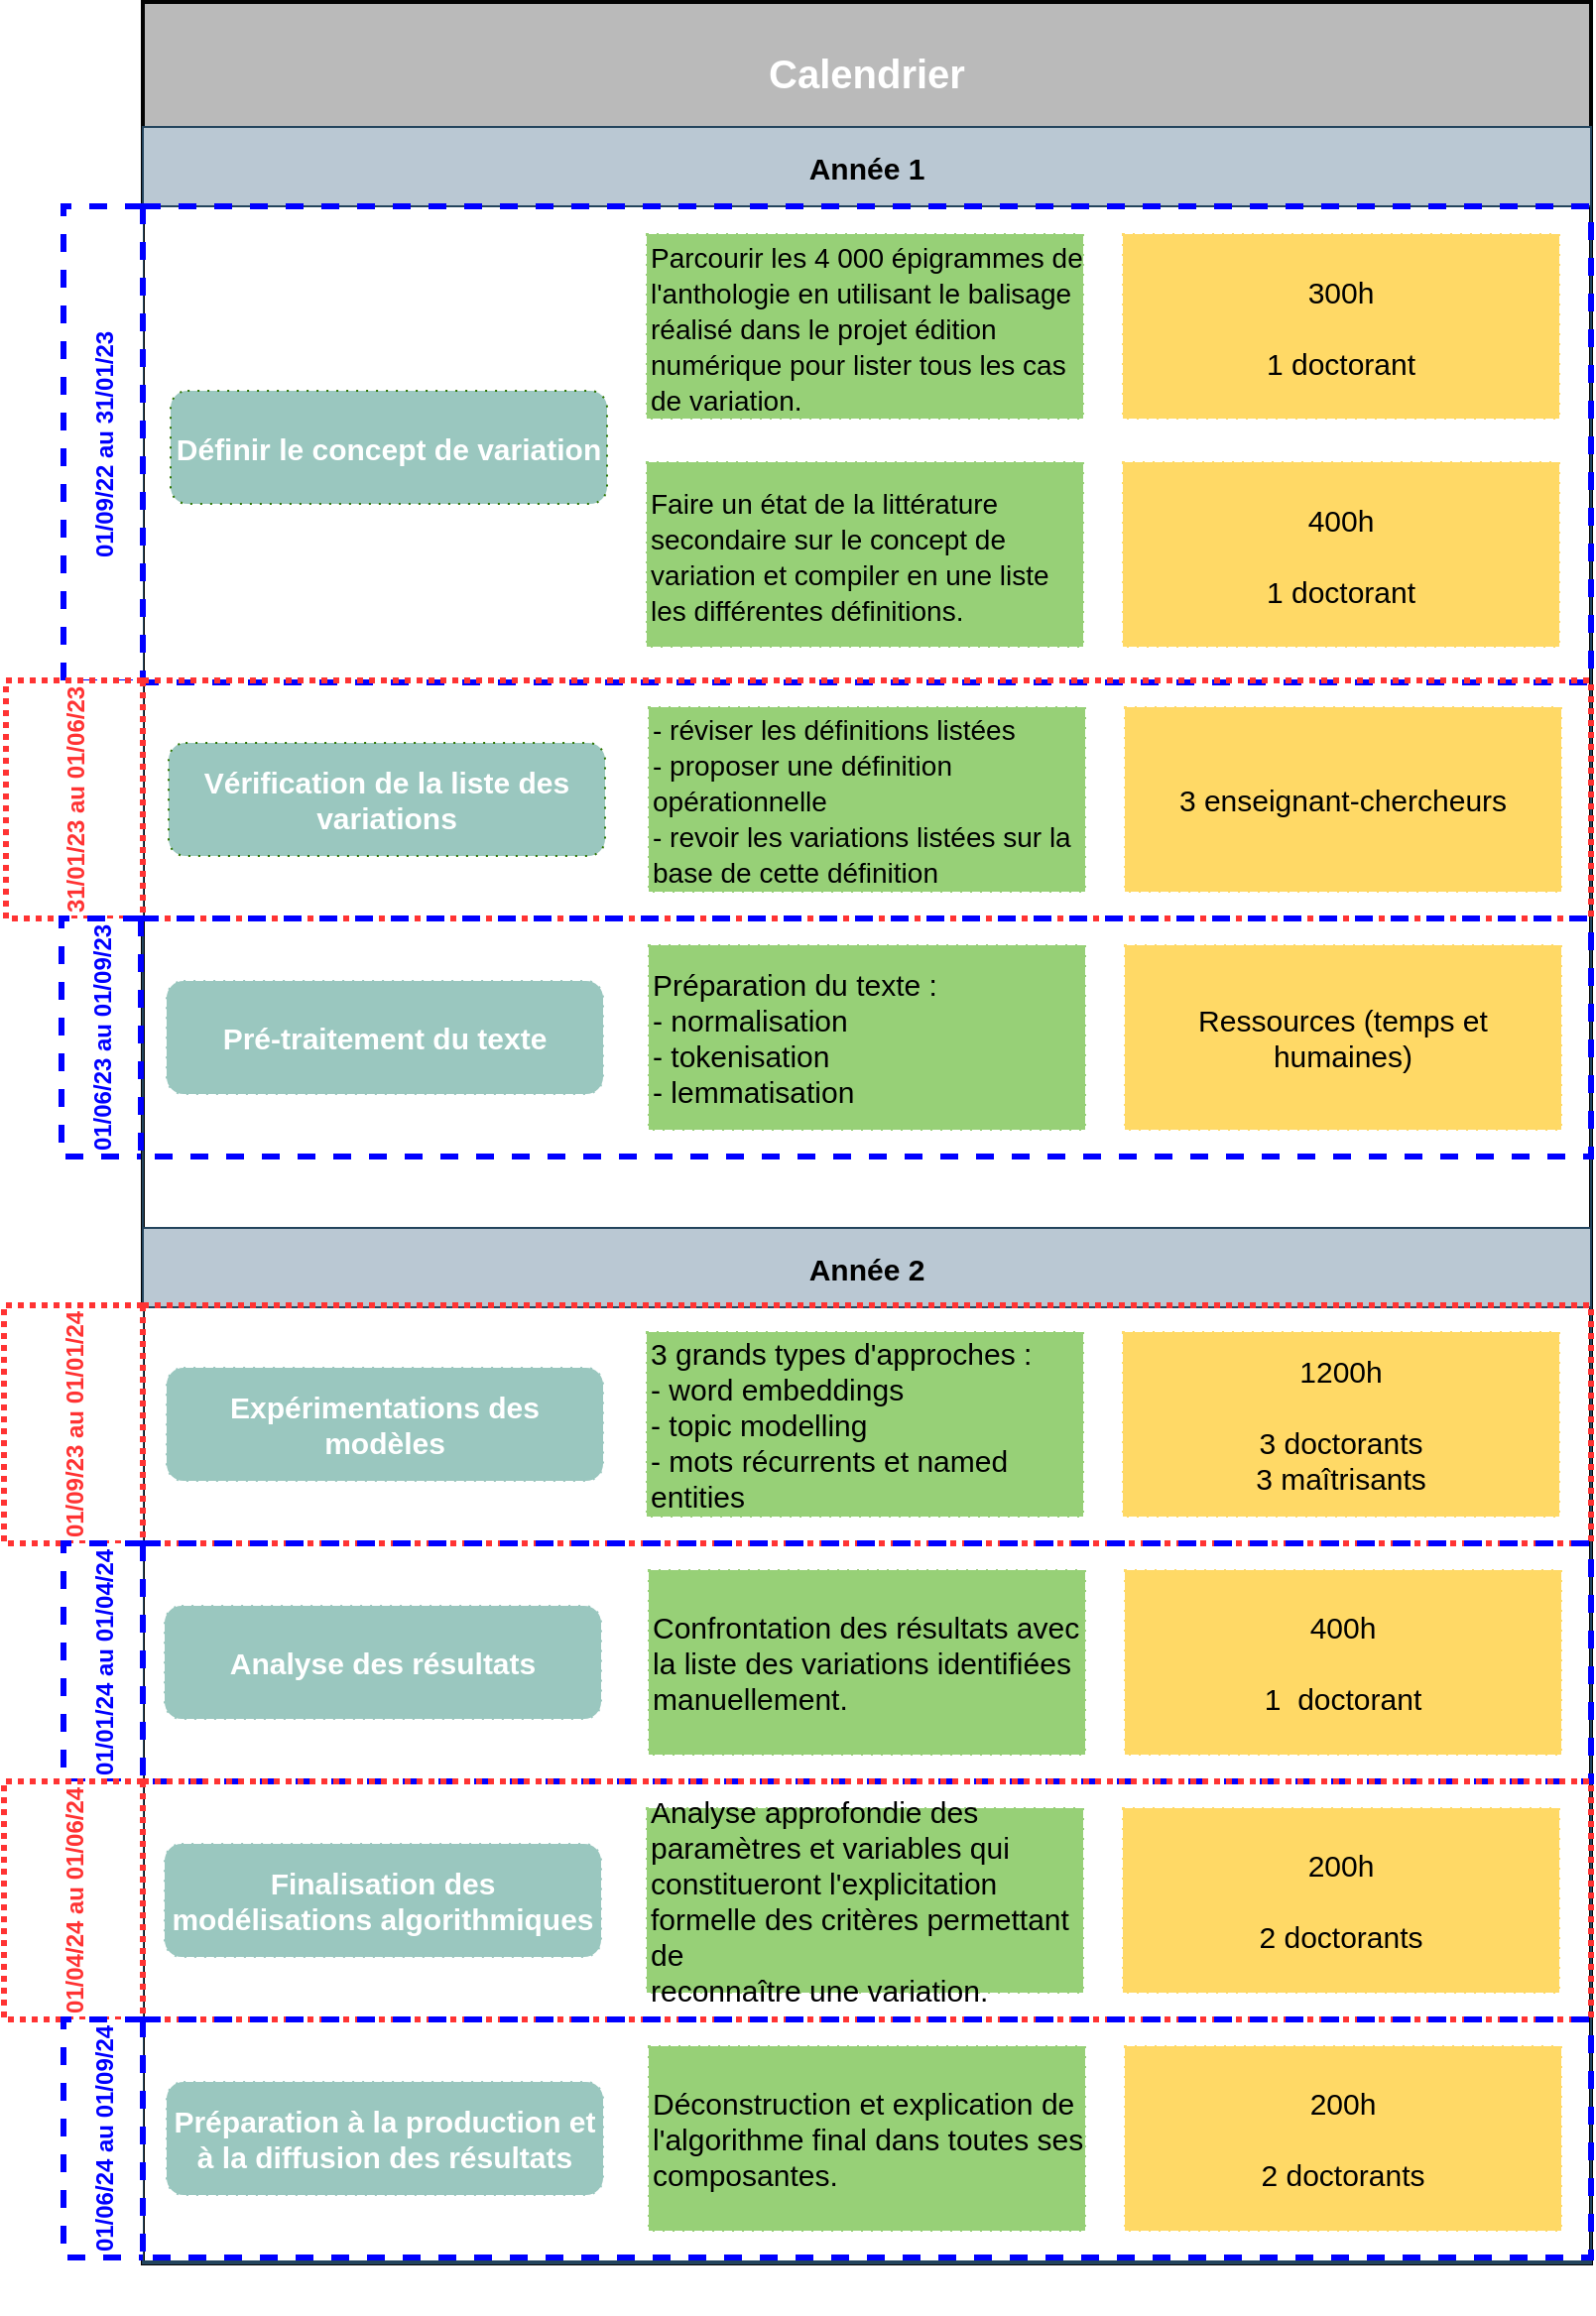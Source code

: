 <mxfile version="16.2.7" type="github">
  <diagram id="67H3rBDdoItOkYTrAJD3" name="Page-1">
    <mxGraphModel dx="1350" dy="793" grid="1" gridSize="10" guides="1" tooltips="1" connect="1" arrows="1" fold="1" page="1" pageScale="1" pageWidth="827" pageHeight="1169" math="0" shadow="0">
      <root>
        <mxCell id="0" />
        <mxCell id="1" parent="0" />
        <mxCell id="vdsjULqOPzu0NttrxO3h-123" value="Calendrier" style="swimlane;startSize=69;fillColor=#BABABA;strokeColor=#030303;fontSize=20;gradientColor=none;strokeWidth=2;fontColor=#FFFFFF;" parent="1" vertex="1">
          <mxGeometry x="80" y="1" width="730" height="1140" as="geometry" />
        </mxCell>
        <mxCell id="vdsjULqOPzu0NttrxO3h-125" value="Année 1" style="swimlane;startSize=40;fillColor=#bac8d3;strokeColor=#23445d;fontSize=15;" parent="vdsjULqOPzu0NttrxO3h-123" vertex="1">
          <mxGeometry y="63" width="730" height="1077" as="geometry" />
        </mxCell>
        <mxCell id="vdsjULqOPzu0NttrxO3h-128" value="01/09/22 au 31/01/23" style="swimlane;horizontal=0;dashed=1;startSize=40;fontSize=12;strokeWidth=3;strokeColor=#0000FF;fontColor=#0000FF;" parent="vdsjULqOPzu0NttrxO3h-125" vertex="1">
          <mxGeometry x="-40" y="40" width="770" height="240" as="geometry" />
        </mxCell>
        <mxCell id="vdsjULqOPzu0NttrxO3h-232" value="" style="edgeStyle=orthogonalEdgeStyle;rounded=0;orthogonalLoop=1;jettySize=auto;html=1;fontFamily=Garamond;fontSize=17;fontColor=#000000;endSize=6;strokeColor=#FFA500;strokeWidth=3;startArrow=none;" parent="vdsjULqOPzu0NttrxO3h-128" edge="1">
          <mxGeometry relative="1" as="geometry">
            <mxPoint x="380" y="139" as="sourcePoint" />
            <mxPoint x="380" y="139" as="targetPoint" />
          </mxGeometry>
        </mxCell>
        <mxCell id="DbvygXqyl95GO3MPpOMc-48" value="&lt;p&gt;&lt;b&gt;Définir le concept de variation&lt;/b&gt;&lt;/p&gt;" style="rounded=1;whiteSpace=wrap;html=1;dashed=1;fontSize=15;fillColor=#9AC7BF;strokeColor=#2D7600;dashPattern=1 4;align=center;sketch=0;fontColor=#ffffff;" parent="vdsjULqOPzu0NttrxO3h-128" vertex="1">
          <mxGeometry x="54" y="93" width="220" height="57" as="geometry" />
        </mxCell>
        <mxCell id="DbvygXqyl95GO3MPpOMc-69" value="&lt;div align=&quot;left&quot;&gt;&lt;font style=&quot;font-size: 14px&quot;&gt;Parcourir les 4 000 épigrammes de l&#39;anthologie en utilisant le balisage réalisé dans le projet édition numérique pour lister tous les cas de variation.&lt;/font&gt;&lt;/div&gt;" style="rounded=0;whiteSpace=wrap;html=1;dashed=1;fontSize=15;fillColor=#97D077;strokeColor=#97D077;dashPattern=1 4;gradientColor=none;align=left;sketch=0;" parent="vdsjULqOPzu0NttrxO3h-128" vertex="1">
          <mxGeometry x="294" y="14" width="220" height="93" as="geometry" />
        </mxCell>
        <mxCell id="DbvygXqyl95GO3MPpOMc-70" value="&lt;div&gt;300h&lt;/div&gt;&lt;div&gt;&lt;br&gt;&lt;/div&gt;&lt;div&gt;1 doctorant&lt;br&gt;&lt;/div&gt;" style="rounded=0;whiteSpace=wrap;html=1;dashed=1;fontSize=15;fillColor=#FFD966;strokeColor=#FFD966;dashPattern=1 4;gradientColor=none;align=center;sketch=0;" parent="vdsjULqOPzu0NttrxO3h-128" vertex="1">
          <mxGeometry x="534" y="14" width="220" height="93" as="geometry" />
        </mxCell>
        <mxCell id="DbvygXqyl95GO3MPpOMc-96" value="&lt;div align=&quot;left&quot;&gt;&lt;font style=&quot;font-size: 14px&quot;&gt;Faire un état de la littérature secondaire sur le concept de variation et compiler en une liste les différentes définitions.&lt;/font&gt;&lt;/div&gt;" style="rounded=0;whiteSpace=wrap;html=1;dashed=1;fontSize=15;fillColor=#97D077;strokeColor=#97D077;dashPattern=1 4;gradientColor=none;align=left;sketch=0;" parent="vdsjULqOPzu0NttrxO3h-128" vertex="1">
          <mxGeometry x="294" y="129" width="220" height="93" as="geometry" />
        </mxCell>
        <mxCell id="DbvygXqyl95GO3MPpOMc-97" value="&lt;div&gt;400h&lt;/div&gt;&lt;div&gt;&lt;br&gt;&lt;/div&gt;&lt;div&gt;1 doctorant&lt;br&gt;&lt;/div&gt;" style="rounded=0;whiteSpace=wrap;html=1;dashed=1;fontSize=15;fillColor=#FFD966;strokeColor=#FFD966;dashPattern=1 4;gradientColor=none;align=center;sketch=0;" parent="vdsjULqOPzu0NttrxO3h-128" vertex="1">
          <mxGeometry x="534" y="129" width="220" height="93" as="geometry" />
        </mxCell>
        <mxCell id="vdsjULqOPzu0NttrxO3h-126" value="Année 2" style="swimlane;startSize=40;fillColor=#bac8d3;strokeColor=#23445d;fontSize=15;rounded=0;sketch=0;" parent="vdsjULqOPzu0NttrxO3h-125" vertex="1">
          <mxGeometry y="555" width="730" height="521" as="geometry" />
        </mxCell>
        <mxCell id="DbvygXqyl95GO3MPpOMc-33" value="31/01/23 au 01/06/23" style="swimlane;horizontal=0;startSize=69;fontSize=12;strokeWidth=3;strokeColor=#FF3333;fontColor=#FF3333;dashed=1;dashPattern=1 1;" parent="1" vertex="1">
          <mxGeometry x="11" y="343" width="799" height="120" as="geometry" />
        </mxCell>
        <mxCell id="DbvygXqyl95GO3MPpOMc-35" value="" style="edgeStyle=orthogonalEdgeStyle;rounded=0;orthogonalLoop=1;jettySize=auto;html=1;fontFamily=Garamond;fontSize=17;fontColor=#000000;endSize=6;strokeColor=#FFA500;strokeWidth=3;startArrow=none;" parent="DbvygXqyl95GO3MPpOMc-33" edge="1">
          <mxGeometry relative="1" as="geometry">
            <mxPoint x="380" y="139" as="sourcePoint" />
            <mxPoint x="380" y="139" as="targetPoint" />
          </mxGeometry>
        </mxCell>
        <mxCell id="DbvygXqyl95GO3MPpOMc-78" value="&lt;div align=&quot;left&quot;&gt;&lt;font style=&quot;font-size: 14px&quot;&gt;- réviser les définitions listées&lt;/font&gt;&lt;br&gt;&lt;font style=&quot;font-size: 14px&quot;&gt;- proposer une définition opérationnelle &lt;/font&gt;&lt;br&gt;&lt;font style=&quot;font-size: 14px&quot;&gt;- revoir les variations listées sur la base de cette définition&lt;/font&gt;&lt;/div&gt;" style="rounded=0;whiteSpace=wrap;html=1;dashed=1;fontSize=15;fillColor=#97D077;strokeColor=#97D077;dashPattern=1 4;gradientColor=none;align=left;sketch=0;" parent="DbvygXqyl95GO3MPpOMc-33" vertex="1">
          <mxGeometry x="324" y="13.5" width="220" height="93" as="geometry" />
        </mxCell>
        <mxCell id="DbvygXqyl95GO3MPpOMc-79" value="3 enseignant-chercheurs" style="rounded=0;whiteSpace=wrap;html=1;dashed=1;fontSize=15;fillColor=#FFD966;strokeColor=#FFD966;dashPattern=1 4;gradientColor=none;align=center;sketch=0;" parent="DbvygXqyl95GO3MPpOMc-33" vertex="1">
          <mxGeometry x="564" y="13.5" width="220" height="93" as="geometry" />
        </mxCell>
        <mxCell id="mRUF3wgdBZY0MRr82wtg-2" value="&lt;b&gt;Vérification de la liste des variations&lt;/b&gt;" style="rounded=1;whiteSpace=wrap;html=1;dashed=1;fontSize=15;fillColor=#9AC7BF;strokeColor=#2D7600;dashPattern=1 4;align=center;sketch=0;fontColor=#ffffff;" parent="DbvygXqyl95GO3MPpOMc-33" vertex="1">
          <mxGeometry x="82" y="31.5" width="220" height="57" as="geometry" />
        </mxCell>
        <mxCell id="DbvygXqyl95GO3MPpOMc-39" value="01/06/23 au 01/09/23" style="swimlane;horizontal=0;dashed=1;startSize=40;fontSize=12;strokeWidth=3;strokeColor=#0000FF;fontColor=#0000FF;" parent="1" vertex="1">
          <mxGeometry x="39" y="463" width="771" height="120" as="geometry" />
        </mxCell>
        <mxCell id="DbvygXqyl95GO3MPpOMc-41" value="" style="edgeStyle=orthogonalEdgeStyle;rounded=0;orthogonalLoop=1;jettySize=auto;html=1;fontFamily=Garamond;fontSize=17;fontColor=#000000;endSize=6;strokeColor=#FFA500;strokeWidth=3;startArrow=none;" parent="DbvygXqyl95GO3MPpOMc-39" edge="1">
          <mxGeometry relative="1" as="geometry">
            <mxPoint x="380" y="139" as="sourcePoint" />
            <mxPoint x="380" y="139" as="targetPoint" />
          </mxGeometry>
        </mxCell>
        <mxCell id="DbvygXqyl95GO3MPpOMc-81" value="&lt;div align=&quot;left&quot;&gt;Préparation du texte :&lt;/div&gt;&lt;div align=&quot;left&quot;&gt;- normalisation&lt;/div&gt;&lt;div align=&quot;left&quot;&gt;- tokenisation&lt;/div&gt;&lt;div align=&quot;left&quot;&gt;- lemmatisation&lt;br&gt;&lt;/div&gt;" style="rounded=0;whiteSpace=wrap;html=1;dashed=1;fontSize=15;fillColor=#97D077;strokeColor=#97D077;dashPattern=1 4;gradientColor=none;align=left;sketch=0;" parent="DbvygXqyl95GO3MPpOMc-39" vertex="1">
          <mxGeometry x="296" y="13.5" width="220" height="93" as="geometry" />
        </mxCell>
        <mxCell id="DbvygXqyl95GO3MPpOMc-82" value="Ressources (temps et humaines)" style="rounded=0;whiteSpace=wrap;html=1;dashed=1;fontSize=15;fillColor=#FFD966;strokeColor=#FFD966;dashPattern=1 4;gradientColor=none;align=center;sketch=0;" parent="DbvygXqyl95GO3MPpOMc-39" vertex="1">
          <mxGeometry x="536" y="13.5" width="220" height="93" as="geometry" />
        </mxCell>
        <mxCell id="mRUF3wgdBZY0MRr82wtg-3" value="&lt;b&gt;Pré-traitement du texte&lt;/b&gt;" style="rounded=1;whiteSpace=wrap;html=1;dashed=1;fontSize=15;fillColor=#9AC7BF;strokeColor=#9AC7BF;dashPattern=1 4;align=center;sketch=0;fontColor=#ffffff;" parent="DbvygXqyl95GO3MPpOMc-39" vertex="1">
          <mxGeometry x="53" y="31.5" width="220" height="57" as="geometry" />
        </mxCell>
        <mxCell id="DbvygXqyl95GO3MPpOMc-45" value="01/09/23 au 01/01/24" style="swimlane;horizontal=0;dashed=1;startSize=70;fontSize=12;strokeWidth=3;strokeColor=#FF3333;fontColor=#FF3333;dashPattern=1 1;" parent="1" vertex="1">
          <mxGeometry x="10" y="658" width="800" height="120" as="geometry" />
        </mxCell>
        <mxCell id="DbvygXqyl95GO3MPpOMc-47" value="" style="edgeStyle=orthogonalEdgeStyle;rounded=0;orthogonalLoop=1;jettySize=auto;html=1;fontFamily=Garamond;fontSize=17;fontColor=#000000;endSize=6;strokeColor=#FFA500;strokeWidth=3;startArrow=none;" parent="DbvygXqyl95GO3MPpOMc-45" edge="1">
          <mxGeometry relative="1" as="geometry">
            <mxPoint x="380" y="139" as="sourcePoint" />
            <mxPoint x="380" y="139" as="targetPoint" />
          </mxGeometry>
        </mxCell>
        <mxCell id="DbvygXqyl95GO3MPpOMc-84" value="&lt;div align=&quot;left&quot;&gt;3 grands types d&#39;approches :&lt;br&gt;- word embeddings&lt;br&gt;- topic modelling&lt;br&gt;- mots récurrents et named entities&lt;/div&gt;" style="rounded=0;whiteSpace=wrap;html=1;dashed=1;fontSize=15;fillColor=#97D077;strokeColor=#97D077;dashPattern=1 4;gradientColor=none;align=left;sketch=0;" parent="DbvygXqyl95GO3MPpOMc-45" vertex="1">
          <mxGeometry x="324" y="13.5" width="220" height="93" as="geometry" />
        </mxCell>
        <mxCell id="DbvygXqyl95GO3MPpOMc-85" value="&lt;div&gt;1200h&lt;br&gt;&lt;/div&gt;&lt;div&gt;&lt;br&gt;&lt;/div&gt;&lt;div&gt;3 doctorants&lt;/div&gt;&lt;div&gt;3 maîtrisants&lt;br&gt;&lt;/div&gt;" style="rounded=0;whiteSpace=wrap;html=1;dashed=1;fontSize=15;fillColor=#FFD966;strokeColor=#FFD966;dashPattern=1 4;gradientColor=none;align=center;sketch=0;" parent="DbvygXqyl95GO3MPpOMc-45" vertex="1">
          <mxGeometry x="564" y="13.5" width="220" height="93" as="geometry" />
        </mxCell>
        <mxCell id="mRUF3wgdBZY0MRr82wtg-4" value="&lt;b&gt;Expérimentations des modèles&lt;/b&gt;" style="rounded=1;whiteSpace=wrap;html=1;dashed=1;fontSize=15;fillColor=#9AC7BF;strokeColor=#9AC7BF;dashPattern=1 4;align=center;sketch=0;fontColor=#ffffff;" parent="DbvygXqyl95GO3MPpOMc-45" vertex="1">
          <mxGeometry x="82" y="31.5" width="220" height="57" as="geometry" />
        </mxCell>
        <mxCell id="DbvygXqyl95GO3MPpOMc-51" value="01/01/24 au 01/04/24" style="swimlane;horizontal=0;dashed=1;startSize=40;fontSize=12;strokeWidth=3;strokeColor=#0000FF;fontColor=#0000FF;" parent="1" vertex="1">
          <mxGeometry x="40" y="778" width="770" height="120" as="geometry" />
        </mxCell>
        <mxCell id="DbvygXqyl95GO3MPpOMc-53" value="" style="edgeStyle=orthogonalEdgeStyle;rounded=0;orthogonalLoop=1;jettySize=auto;html=1;fontFamily=Garamond;fontSize=17;fontColor=#000000;endSize=6;strokeColor=#FFA500;strokeWidth=3;startArrow=none;" parent="DbvygXqyl95GO3MPpOMc-51" edge="1">
          <mxGeometry relative="1" as="geometry">
            <mxPoint x="380" y="139" as="sourcePoint" />
            <mxPoint x="380" y="139" as="targetPoint" />
          </mxGeometry>
        </mxCell>
        <mxCell id="DbvygXqyl95GO3MPpOMc-87" value="&lt;div align=&quot;left&quot;&gt;Confrontation des résultats avec la liste des variations identifiées manuellement.&lt;br&gt;&lt;/div&gt;" style="rounded=0;whiteSpace=wrap;html=1;dashed=1;fontSize=15;fillColor=#97D077;strokeColor=#97D077;dashPattern=1 4;gradientColor=none;align=left;sketch=0;" parent="DbvygXqyl95GO3MPpOMc-51" vertex="1">
          <mxGeometry x="295" y="13.5" width="220" height="93" as="geometry" />
        </mxCell>
        <mxCell id="DbvygXqyl95GO3MPpOMc-88" value="&lt;div&gt;400h&lt;/div&gt;&lt;div&gt;&lt;br&gt;&lt;/div&gt;&lt;div&gt;1&amp;nbsp; doctorant&lt;br&gt;&lt;/div&gt;" style="rounded=0;whiteSpace=wrap;html=1;dashed=1;fontSize=15;fillColor=#FFD966;strokeColor=#FFD966;dashPattern=1 4;gradientColor=none;align=center;sketch=0;" parent="DbvygXqyl95GO3MPpOMc-51" vertex="1">
          <mxGeometry x="535" y="13.5" width="220" height="93" as="geometry" />
        </mxCell>
        <mxCell id="mRUF3wgdBZY0MRr82wtg-5" value="&lt;b&gt;Analyse des résultats&lt;/b&gt;" style="rounded=1;whiteSpace=wrap;html=1;dashed=1;fontSize=15;fillColor=#9AC7BF;strokeColor=#9AC7BF;dashPattern=1 4;align=center;sketch=0;fontColor=#ffffff;" parent="DbvygXqyl95GO3MPpOMc-51" vertex="1">
          <mxGeometry x="51" y="31.5" width="220" height="57" as="geometry" />
        </mxCell>
        <mxCell id="DbvygXqyl95GO3MPpOMc-57" value="01/04/24 au 01/06/24" style="swimlane;horizontal=0;dashed=1;startSize=70;fontSize=12;strokeWidth=3;strokeColor=#FF3333;fontColor=#FF3333;dashPattern=1 1;" parent="1" vertex="1">
          <mxGeometry x="10" y="898" width="800" height="120" as="geometry" />
        </mxCell>
        <mxCell id="DbvygXqyl95GO3MPpOMc-59" value="" style="edgeStyle=orthogonalEdgeStyle;rounded=0;orthogonalLoop=1;jettySize=auto;html=1;fontFamily=Garamond;fontSize=17;fontColor=#000000;endSize=6;strokeColor=#FFA500;strokeWidth=3;startArrow=none;" parent="DbvygXqyl95GO3MPpOMc-57" edge="1">
          <mxGeometry relative="1" as="geometry">
            <mxPoint x="380" y="139" as="sourcePoint" />
            <mxPoint x="380" y="139" as="targetPoint" />
          </mxGeometry>
        </mxCell>
        <mxCell id="DbvygXqyl95GO3MPpOMc-90" value="&lt;div align=&quot;left&quot;&gt;Analyse approfondie des paramètres et variables qui &lt;br/&gt;constitueront l&#39;explicitation formelle des critères permettant de &lt;br/&gt;reconnaître une variation.&lt;/div&gt;" style="rounded=0;whiteSpace=wrap;html=1;dashed=1;fontSize=15;fillColor=#97D077;strokeColor=#97D077;dashPattern=1 4;gradientColor=none;align=left;sketch=0;" parent="DbvygXqyl95GO3MPpOMc-57" vertex="1">
          <mxGeometry x="324" y="13.5" width="220" height="93" as="geometry" />
        </mxCell>
        <mxCell id="DbvygXqyl95GO3MPpOMc-91" value="200h&lt;div&gt;&lt;br&gt;&lt;/div&gt;&lt;div&gt;2 doctorants&lt;br&gt;&lt;/div&gt;" style="rounded=0;whiteSpace=wrap;html=1;dashed=1;fontSize=15;fillColor=#FFD966;strokeColor=#FFD966;dashPattern=1 4;gradientColor=none;align=center;sketch=0;" parent="DbvygXqyl95GO3MPpOMc-57" vertex="1">
          <mxGeometry x="564" y="13.5" width="220" height="93" as="geometry" />
        </mxCell>
        <mxCell id="mRUF3wgdBZY0MRr82wtg-6" value="&lt;b&gt;Finalisation des modélisations algorithmiques&lt;/b&gt;" style="rounded=1;whiteSpace=wrap;html=1;dashed=1;fontSize=15;fillColor=#9AC7BF;strokeColor=#9AC7BF;dashPattern=1 4;align=center;sketch=0;fontColor=#ffffff;" parent="DbvygXqyl95GO3MPpOMc-57" vertex="1">
          <mxGeometry x="81" y="31.5" width="220" height="57" as="geometry" />
        </mxCell>
        <mxCell id="DbvygXqyl95GO3MPpOMc-63" value="01/06/24 au 01/09/24" style="swimlane;horizontal=0;dashed=1;startSize=40;fontSize=12;strokeWidth=3;strokeColor=#0000FF;fontColor=#0000FF;" parent="1" vertex="1">
          <mxGeometry x="40" y="1018" width="770" height="120" as="geometry" />
        </mxCell>
        <mxCell id="DbvygXqyl95GO3MPpOMc-65" value="" style="edgeStyle=orthogonalEdgeStyle;rounded=0;orthogonalLoop=1;jettySize=auto;html=1;fontFamily=Garamond;fontSize=17;fontColor=#000000;endSize=6;strokeColor=#FFA500;strokeWidth=3;startArrow=none;" parent="DbvygXqyl95GO3MPpOMc-63" edge="1">
          <mxGeometry relative="1" as="geometry">
            <mxPoint x="380" y="139" as="sourcePoint" />
            <mxPoint x="380" y="139" as="targetPoint" />
          </mxGeometry>
        </mxCell>
        <mxCell id="DbvygXqyl95GO3MPpOMc-93" value="&lt;div align=&quot;left&quot;&gt;Déconstruction et explication de l&#39;algorithme final dans toutes ses composantes.&lt;br&gt;&lt;/div&gt;" style="rounded=0;whiteSpace=wrap;html=1;dashed=1;fontSize=15;fillColor=#97D077;strokeColor=#97D077;dashPattern=1 4;gradientColor=none;align=left;sketch=0;" parent="DbvygXqyl95GO3MPpOMc-63" vertex="1">
          <mxGeometry x="295" y="13.5" width="220" height="93" as="geometry" />
        </mxCell>
        <mxCell id="DbvygXqyl95GO3MPpOMc-94" value="200h&lt;div&gt;&lt;br&gt;&lt;/div&gt;&lt;div&gt;2 doctorants&lt;br&gt;&lt;/div&gt;" style="rounded=0;whiteSpace=wrap;html=1;dashed=1;fontSize=15;fillColor=#FFD966;strokeColor=#FFD966;dashPattern=1 4;gradientColor=none;align=center;sketch=0;" parent="DbvygXqyl95GO3MPpOMc-63" vertex="1">
          <mxGeometry x="535" y="13.5" width="220" height="93" as="geometry" />
        </mxCell>
        <mxCell id="mRUF3wgdBZY0MRr82wtg-7" value="&lt;b&gt;Préparation à la production et à la diffusion des résultats&lt;/b&gt;" style="rounded=1;whiteSpace=wrap;html=1;dashed=1;fontSize=15;fillColor=#9AC7BF;strokeColor=#9AC7BF;dashPattern=1 4;align=center;sketch=0;fontColor=#ffffff;" parent="DbvygXqyl95GO3MPpOMc-63" vertex="1">
          <mxGeometry x="52" y="31.5" width="220" height="57" as="geometry" />
        </mxCell>
      </root>
    </mxGraphModel>
  </diagram>
</mxfile>

